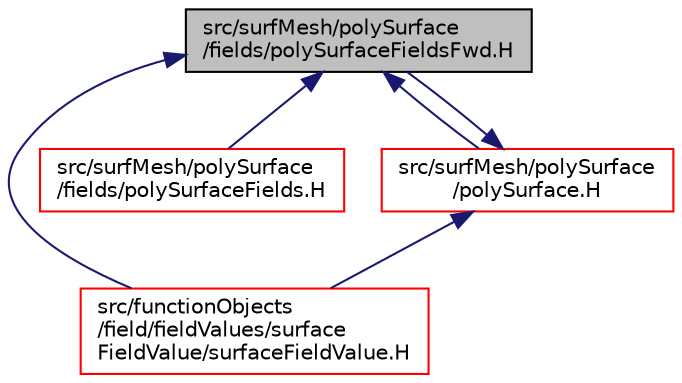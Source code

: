 digraph "src/surfMesh/polySurface/fields/polySurfaceFieldsFwd.H"
{
  bgcolor="transparent";
  edge [fontname="Helvetica",fontsize="10",labelfontname="Helvetica",labelfontsize="10"];
  node [fontname="Helvetica",fontsize="10",shape=record];
  Node1 [label="src/surfMesh/polySurface\l/fields/polySurfaceFieldsFwd.H",height=0.2,width=0.4,color="black", fillcolor="grey75", style="filled" fontcolor="black"];
  Node1 -> Node2 [dir="back",color="midnightblue",fontsize="10",style="solid",fontname="Helvetica"];
  Node2 [label="src/functionObjects\l/field/fieldValues/surface\lFieldValue/surfaceFieldValue.H",height=0.2,width=0.4,color="red",URL="$surfaceFieldValue_8H.html"];
  Node1 -> Node3 [dir="back",color="midnightblue",fontsize="10",style="solid",fontname="Helvetica"];
  Node3 [label="src/surfMesh/polySurface\l/fields/polySurfaceFields.H",height=0.2,width=0.4,color="red",URL="$polySurfaceFields_8H.html",tooltip="Fields for polySurface. "];
  Node1 -> Node4 [dir="back",color="midnightblue",fontsize="10",style="solid",fontname="Helvetica"];
  Node4 [label="src/surfMesh/polySurface\l/polySurface.H",height=0.2,width=0.4,color="red",URL="$polySurface_8H.html"];
  Node4 -> Node2 [dir="back",color="midnightblue",fontsize="10",style="solid",fontname="Helvetica"];
  Node4 -> Node1 [dir="back",color="midnightblue",fontsize="10",style="solid",fontname="Helvetica"];
}
